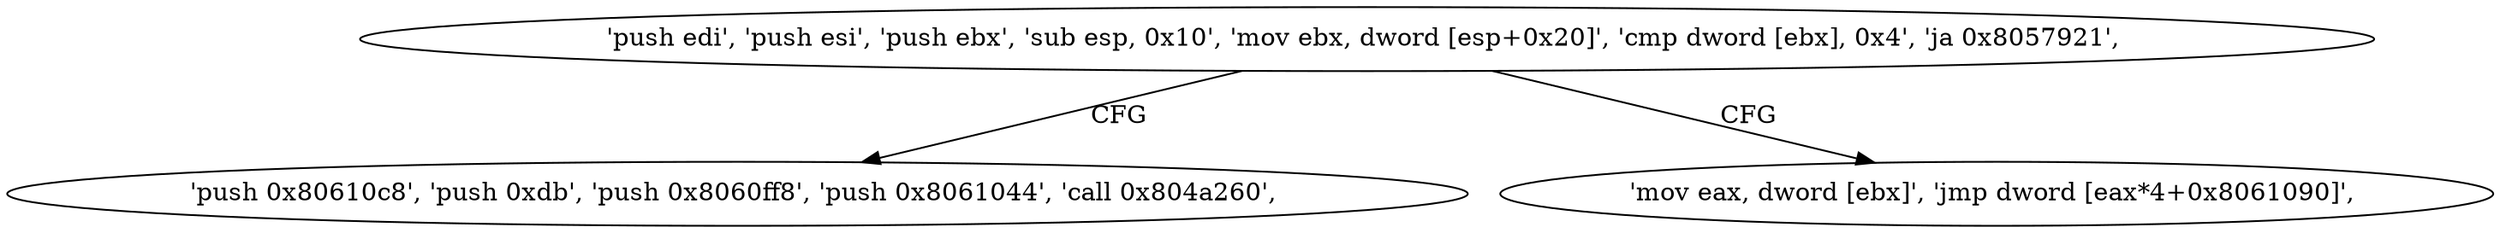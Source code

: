 digraph "func" {
"134576190" [label = "'push edi', 'push esi', 'push ebx', 'sub esp, 0x10', 'mov ebx, dword [esp+0x20]', 'cmp dword [ebx], 0x4', 'ja 0x8057921', " ]
"134576417" [label = "'push 0x80610c8', 'push 0xdb', 'push 0x8060ff8', 'push 0x8061044', 'call 0x804a260', " ]
"134576209" [label = "'mov eax, dword [ebx]', 'jmp dword [eax*4+0x8061090]', " ]
"134576190" -> "134576417" [ label = "CFG" ]
"134576190" -> "134576209" [ label = "CFG" ]
}
